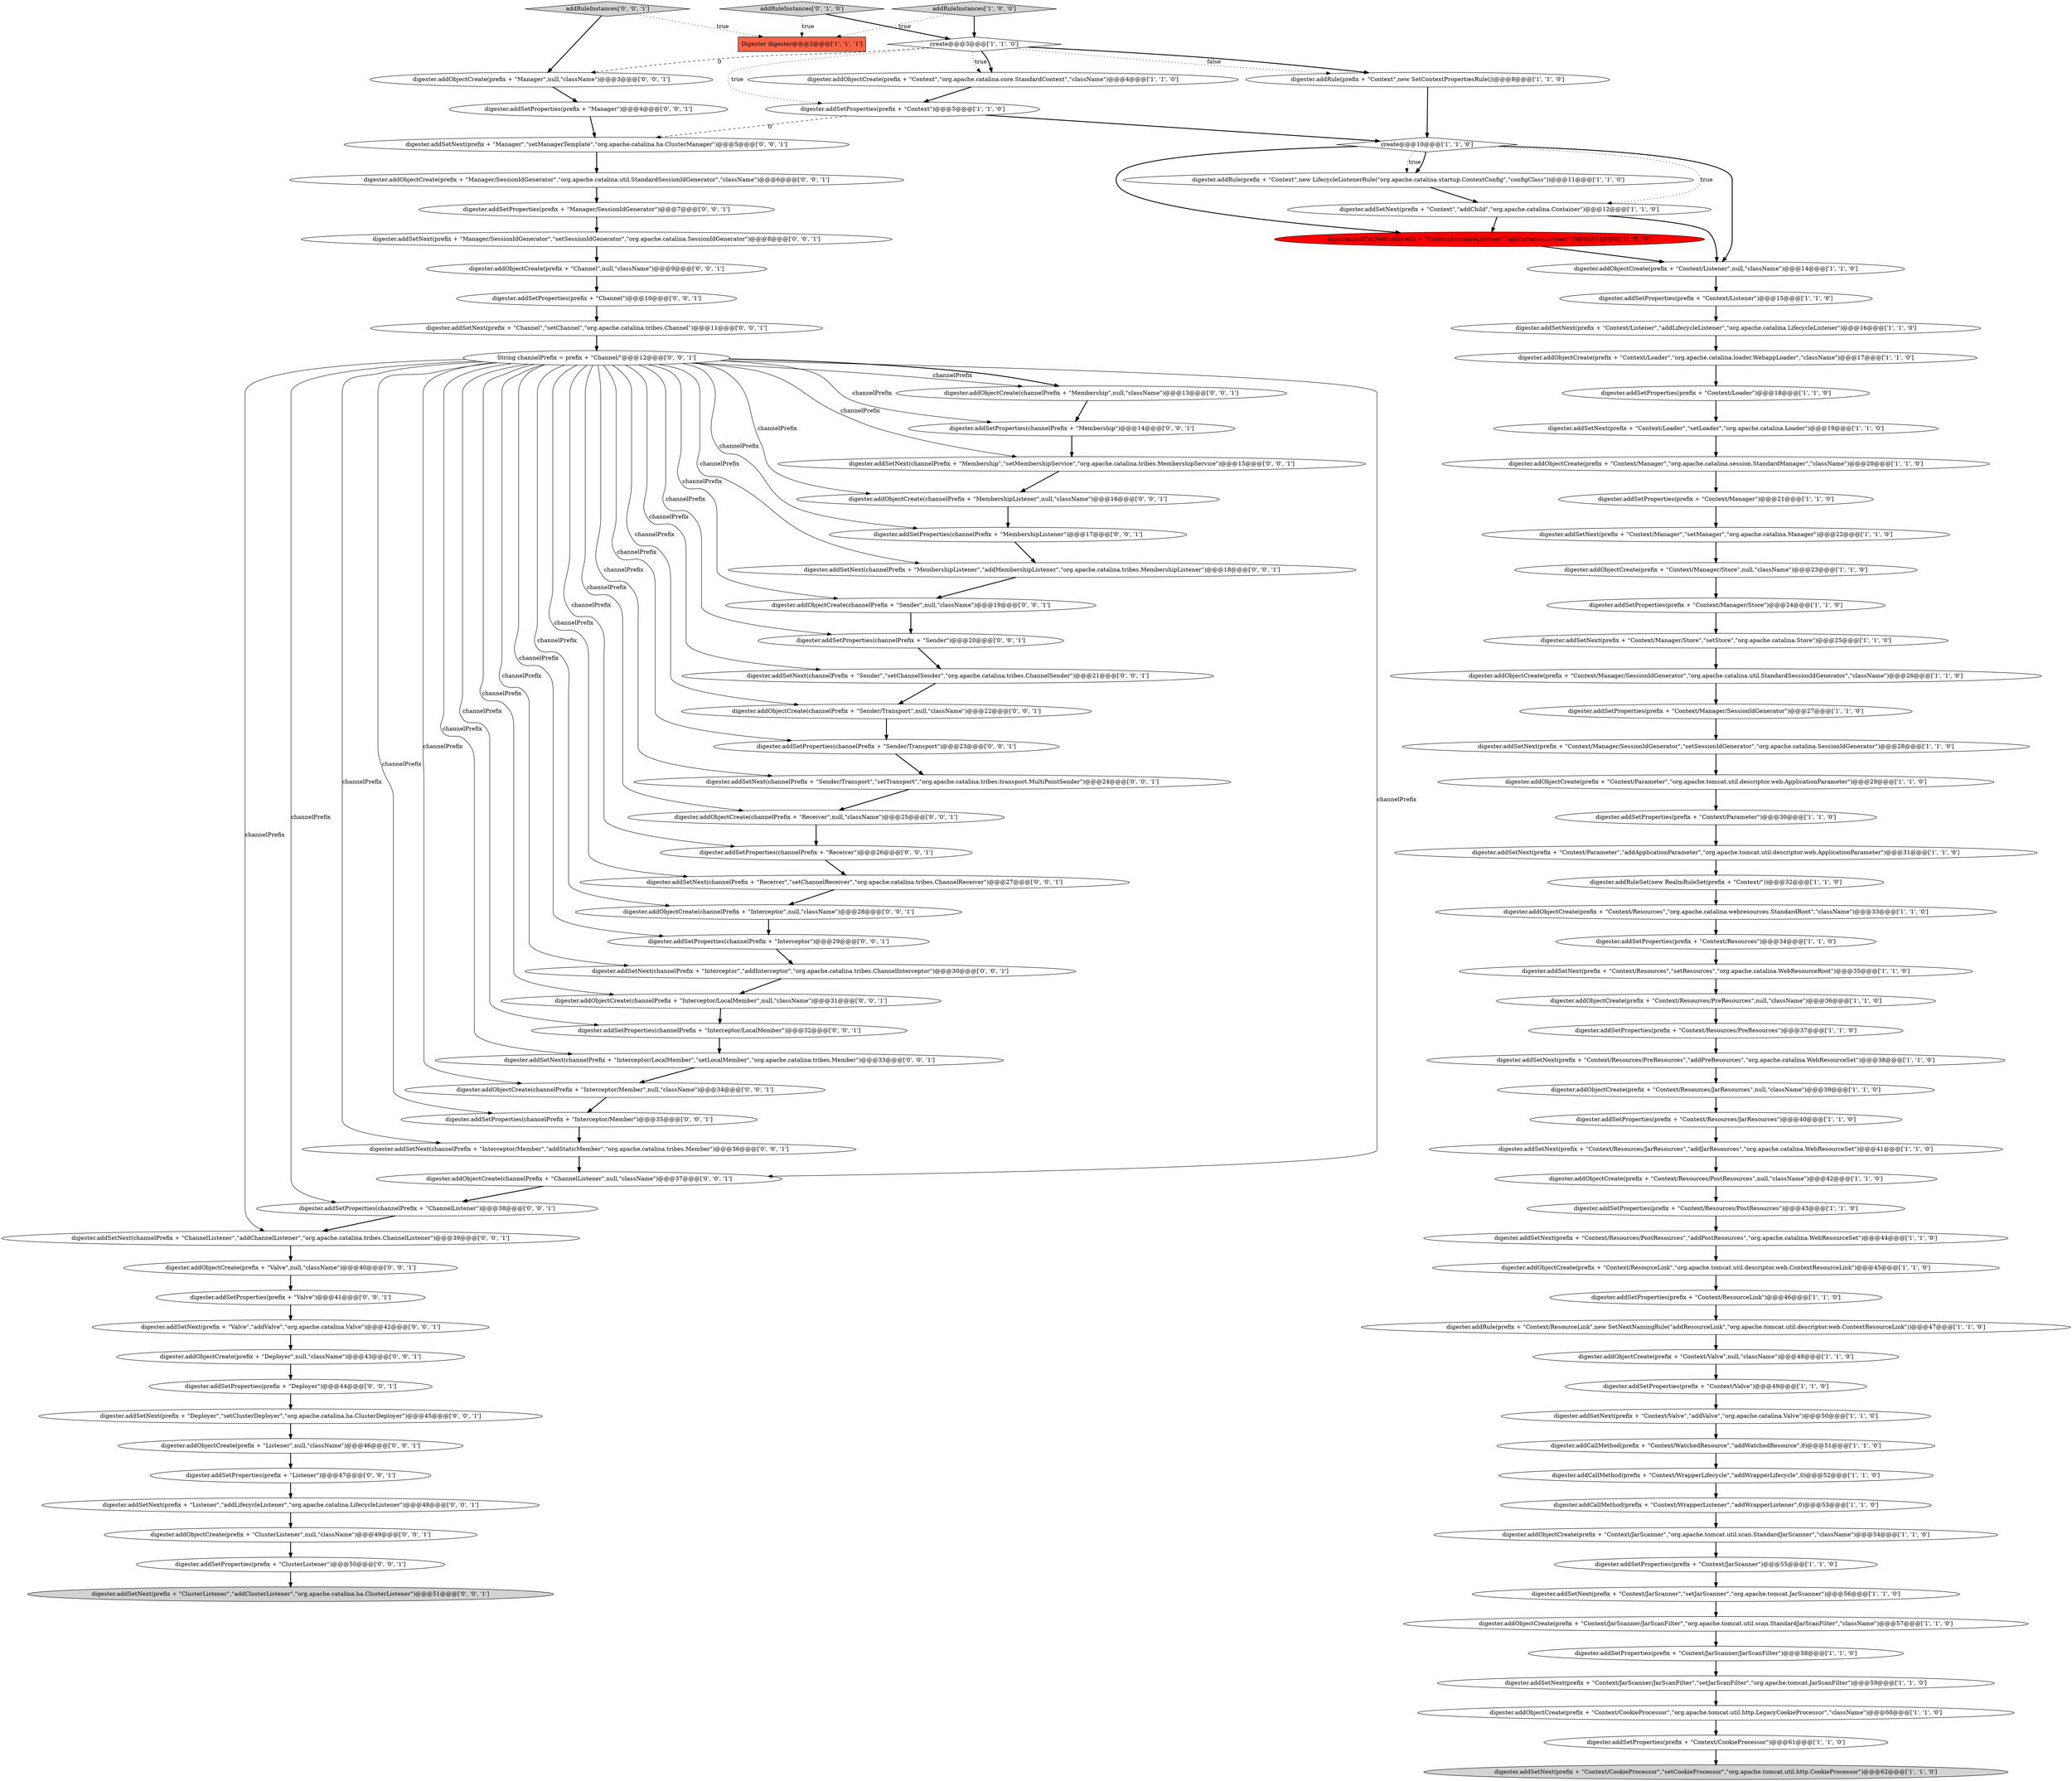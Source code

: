 digraph {
81 [style = filled, label = "String channelPrefix = prefix + \"Channel/\"@@@12@@@['0', '0', '1']", fillcolor = white, shape = ellipse image = "AAA0AAABBB3BBB"];
37 [style = filled, label = "digester.addSetNext(prefix + \"Context/Resources\",\"setResources\",\"org.apache.catalina.WebResourceRoot\")@@@35@@@['1', '1', '0']", fillcolor = white, shape = ellipse image = "AAA0AAABBB1BBB"];
57 [style = filled, label = "digester.addSetProperties(prefix + \"Context/Manager/Store\")@@@24@@@['1', '1', '0']", fillcolor = white, shape = ellipse image = "AAA0AAABBB1BBB"];
80 [style = filled, label = "addRuleInstances['0', '0', '1']", fillcolor = lightgray, shape = diamond image = "AAA0AAABBB3BBB"];
16 [style = filled, label = "digester.addSetProperties(prefix + \"Context/JarScanner\")@@@55@@@['1', '1', '0']", fillcolor = white, shape = ellipse image = "AAA0AAABBB1BBB"];
32 [style = filled, label = "digester.addRule(prefix + \"Context/ResourceLink\",new SetNextNamingRule(\"addResourceLink\",\"org.apache.tomcat.util.descriptor.web.ContextResourceLink\"))@@@47@@@['1', '1', '0']", fillcolor = white, shape = ellipse image = "AAA0AAABBB1BBB"];
64 [style = filled, label = "digester.addSetProperties(channelPrefix + \"Sender\")@@@20@@@['0', '0', '1']", fillcolor = white, shape = ellipse image = "AAA0AAABBB3BBB"];
72 [style = filled, label = "digester.addSetNext(channelPrefix + \"Interceptor/Member\",\"addStaticMember\",\"org.apache.catalina.tribes.Member\")@@@36@@@['0', '0', '1']", fillcolor = white, shape = ellipse image = "AAA0AAABBB3BBB"];
86 [style = filled, label = "digester.addSetNext(channelPrefix + \"Interceptor/LocalMember\",\"setLocalMember\",\"org.apache.catalina.tribes.Member\")@@@33@@@['0', '0', '1']", fillcolor = white, shape = ellipse image = "AAA0AAABBB3BBB"];
34 [style = filled, label = "digester.addSetProperties(prefix + \"Context/Loader\")@@@18@@@['1', '1', '0']", fillcolor = white, shape = ellipse image = "AAA0AAABBB1BBB"];
92 [style = filled, label = "digester.addObjectCreate(channelPrefix + \"Interceptor\",null,\"className\")@@@28@@@['0', '0', '1']", fillcolor = white, shape = ellipse image = "AAA0AAABBB3BBB"];
79 [style = filled, label = "digester.addSetProperties(prefix + \"Deployer\")@@@44@@@['0', '0', '1']", fillcolor = white, shape = ellipse image = "AAA0AAABBB3BBB"];
83 [style = filled, label = "digester.addObjectCreate(prefix + \"ClusterListener\",null,\"className\")@@@49@@@['0', '0', '1']", fillcolor = white, shape = ellipse image = "AAA0AAABBB3BBB"];
50 [style = filled, label = "digester.addSetProperties(prefix + \"Context/JarScanner/JarScanFilter\")@@@58@@@['1', '1', '0']", fillcolor = white, shape = ellipse image = "AAA0AAABBB1BBB"];
41 [style = filled, label = "digester.addObjectCreate(prefix + \"Context/Manager/SessionIdGenerator\",\"org.apache.catalina.util.StandardSessionIdGenerator\",\"className\")@@@26@@@['1', '1', '0']", fillcolor = white, shape = ellipse image = "AAA0AAABBB1BBB"];
69 [style = filled, label = "digester.addObjectCreate(channelPrefix + \"Interceptor/Member\",null,\"className\")@@@34@@@['0', '0', '1']", fillcolor = white, shape = ellipse image = "AAA0AAABBB3BBB"];
74 [style = filled, label = "digester.addObjectCreate(channelPrefix + \"ChannelListener\",null,\"className\")@@@37@@@['0', '0', '1']", fillcolor = white, shape = ellipse image = "AAA0AAABBB3BBB"];
24 [style = filled, label = "digester.addSetProperties(prefix + \"Context\")@@@5@@@['1', '1', '0']", fillcolor = white, shape = ellipse image = "AAA0AAABBB1BBB"];
49 [style = filled, label = "digester.addObjectCreate(prefix + \"Context/Resources/PreResources\",null,\"className\")@@@36@@@['1', '1', '0']", fillcolor = white, shape = ellipse image = "AAA0AAABBB1BBB"];
106 [style = filled, label = "digester.addObjectCreate(channelPrefix + \"Sender/Transport\",null,\"className\")@@@22@@@['0', '0', '1']", fillcolor = white, shape = ellipse image = "AAA0AAABBB3BBB"];
52 [style = filled, label = "digester.addCallMethod(prefix + \"Context/InstanceListener\",\"addInstanceListener\",0)@@@14@@@['1', '0', '0']", fillcolor = red, shape = ellipse image = "AAA1AAABBB1BBB"];
6 [style = filled, label = "create@@@10@@@['1', '1', '0']", fillcolor = white, shape = diamond image = "AAA0AAABBB1BBB"];
4 [style = filled, label = "digester.addSetNext(prefix + \"Context/CookieProcessor\",\"setCookieProcessor\",\"org.apache.tomcat.util.http.CookieProcessor\")@@@62@@@['1', '1', '0']", fillcolor = lightgray, shape = ellipse image = "AAA0AAABBB1BBB"];
28 [style = filled, label = "digester.addObjectCreate(prefix + \"Context/ResourceLink\",\"org.apache.tomcat.util.descriptor.web.ContextResourceLink\")@@@45@@@['1', '1', '0']", fillcolor = white, shape = ellipse image = "AAA0AAABBB1BBB"];
47 [style = filled, label = "digester.addSetNext(prefix + \"Context/Parameter\",\"addApplicationParameter\",\"org.apache.tomcat.util.descriptor.web.ApplicationParameter\")@@@31@@@['1', '1', '0']", fillcolor = white, shape = ellipse image = "AAA0AAABBB1BBB"];
84 [style = filled, label = "digester.addObjectCreate(prefix + \"Valve\",null,\"className\")@@@40@@@['0', '0', '1']", fillcolor = white, shape = ellipse image = "AAA0AAABBB3BBB"];
11 [style = filled, label = "digester.addObjectCreate(prefix + \"Context/Valve\",null,\"className\")@@@48@@@['1', '1', '0']", fillcolor = white, shape = ellipse image = "AAA0AAABBB1BBB"];
5 [style = filled, label = "digester.addObjectCreate(prefix + \"Context/Manager\",\"org.apache.catalina.session.StandardManager\",\"className\")@@@20@@@['1', '1', '0']", fillcolor = white, shape = ellipse image = "AAA0AAABBB1BBB"];
43 [style = filled, label = "digester.addSetNext(prefix + \"Context/Resources/PreResources\",\"addPreResources\",\"org.apache.catalina.WebResourceSet\")@@@38@@@['1', '1', '0']", fillcolor = white, shape = ellipse image = "AAA0AAABBB1BBB"];
96 [style = filled, label = "digester.addSetNext(channelPrefix + \"Interceptor\",\"addInterceptor\",\"org.apache.catalina.tribes.ChannelInterceptor\")@@@30@@@['0', '0', '1']", fillcolor = white, shape = ellipse image = "AAA0AAABBB3BBB"];
82 [style = filled, label = "digester.addSetProperties(prefix + \"Channel\")@@@10@@@['0', '0', '1']", fillcolor = white, shape = ellipse image = "AAA0AAABBB3BBB"];
51 [style = filled, label = "digester.addSetProperties(prefix + \"Context/Resources/PostResources\")@@@43@@@['1', '1', '0']", fillcolor = white, shape = ellipse image = "AAA0AAABBB1BBB"];
105 [style = filled, label = "digester.addSetProperties(channelPrefix + \"Sender/Transport\")@@@23@@@['0', '0', '1']", fillcolor = white, shape = ellipse image = "AAA0AAABBB3BBB"];
20 [style = filled, label = "digester.addCallMethod(prefix + \"Context/WatchedResource\",\"addWatchedResource\",0)@@@51@@@['1', '1', '0']", fillcolor = white, shape = ellipse image = "AAA0AAABBB1BBB"];
67 [style = filled, label = "digester.addSetNext(channelPrefix + \"Membership\",\"setMembershipService\",\"org.apache.catalina.tribes.MembershipService\")@@@15@@@['0', '0', '1']", fillcolor = white, shape = ellipse image = "AAA0AAABBB3BBB"];
19 [style = filled, label = "digester.addSetProperties(prefix + \"Context/Valve\")@@@49@@@['1', '1', '0']", fillcolor = white, shape = ellipse image = "AAA0AAABBB1BBB"];
8 [style = filled, label = "digester.addSetProperties(prefix + \"Context/Resources/JarResources\")@@@40@@@['1', '1', '0']", fillcolor = white, shape = ellipse image = "AAA0AAABBB1BBB"];
29 [style = filled, label = "digester.addSetNext(prefix + \"Context/Loader\",\"setLoader\",\"org.apache.catalina.Loader\")@@@19@@@['1', '1', '0']", fillcolor = white, shape = ellipse image = "AAA0AAABBB1BBB"];
33 [style = filled, label = "digester.addObjectCreate(prefix + \"Context/JarScanner/JarScanFilter\",\"org.apache.tomcat.util.scan.StandardJarScanFilter\",\"className\")@@@57@@@['1', '1', '0']", fillcolor = white, shape = ellipse image = "AAA0AAABBB1BBB"];
17 [style = filled, label = "digester.addCallMethod(prefix + \"Context/WrapperLifecycle\",\"addWrapperLifecycle\",0)@@@52@@@['1', '1', '0']", fillcolor = white, shape = ellipse image = "AAA0AAABBB1BBB"];
46 [style = filled, label = "digester.addObjectCreate(prefix + \"Context/JarScanner\",\"org.apache.tomcat.util.scan.StandardJarScanner\",\"className\")@@@54@@@['1', '1', '0']", fillcolor = white, shape = ellipse image = "AAA0AAABBB1BBB"];
108 [style = filled, label = "digester.addSetProperties(prefix + \"Valve\")@@@41@@@['0', '0', '1']", fillcolor = white, shape = ellipse image = "AAA0AAABBB3BBB"];
13 [style = filled, label = "digester.addObjectCreate(prefix + \"Context/Manager/Store\",null,\"className\")@@@23@@@['1', '1', '0']", fillcolor = white, shape = ellipse image = "AAA0AAABBB1BBB"];
71 [style = filled, label = "digester.addObjectCreate(prefix + \"Listener\",null,\"className\")@@@46@@@['0', '0', '1']", fillcolor = white, shape = ellipse image = "AAA0AAABBB3BBB"];
78 [style = filled, label = "digester.addObjectCreate(prefix + \"Manager/SessionIdGenerator\",\"org.apache.catalina.util.StandardSessionIdGenerator\",\"className\")@@@6@@@['0', '0', '1']", fillcolor = white, shape = ellipse image = "AAA0AAABBB3BBB"];
63 [style = filled, label = "digester.addObjectCreate(channelPrefix + \"Membership\",null,\"className\")@@@13@@@['0', '0', '1']", fillcolor = white, shape = ellipse image = "AAA0AAABBB3BBB"];
53 [style = filled, label = "digester.addSetProperties(prefix + \"Context/Resources/PreResources\")@@@37@@@['1', '1', '0']", fillcolor = white, shape = ellipse image = "AAA0AAABBB1BBB"];
65 [style = filled, label = "digester.addSetNext(channelPrefix + \"Sender/Transport\",\"setTransport\",\"org.apache.catalina.tribes.transport.MultiPointSender\")@@@24@@@['0', '0', '1']", fillcolor = white, shape = ellipse image = "AAA0AAABBB3BBB"];
93 [style = filled, label = "digester.addSetProperties(channelPrefix + \"Interceptor\")@@@29@@@['0', '0', '1']", fillcolor = white, shape = ellipse image = "AAA0AAABBB3BBB"];
21 [style = filled, label = "digester.addObjectCreate(prefix + \"Context/Parameter\",\"org.apache.tomcat.util.descriptor.web.ApplicationParameter\")@@@29@@@['1', '1', '0']", fillcolor = white, shape = ellipse image = "AAA0AAABBB1BBB"];
38 [style = filled, label = "digester.addRule(prefix + \"Context\",new SetContextPropertiesRule())@@@8@@@['1', '1', '0']", fillcolor = white, shape = ellipse image = "AAA0AAABBB1BBB"];
70 [style = filled, label = "digester.addSetNext(prefix + \"Valve\",\"addValve\",\"org.apache.catalina.Valve\")@@@42@@@['0', '0', '1']", fillcolor = white, shape = ellipse image = "AAA0AAABBB3BBB"];
90 [style = filled, label = "digester.addSetNext(prefix + \"Manager\",\"setManagerTemplate\",\"org.apache.catalina.ha.ClusterManager\")@@@5@@@['0', '0', '1']", fillcolor = white, shape = ellipse image = "AAA0AAABBB3BBB"];
101 [style = filled, label = "digester.addSetNext(prefix + \"ClusterListener\",\"addClusterListener\",\"org.apache.catalina.ha.ClusterListener\")@@@51@@@['0', '0', '1']", fillcolor = lightgray, shape = ellipse image = "AAA0AAABBB3BBB"];
14 [style = filled, label = "digester.addSetNext(prefix + \"Context\",\"addChild\",\"org.apache.catalina.Container\")@@@12@@@['1', '1', '0']", fillcolor = white, shape = ellipse image = "AAA0AAABBB1BBB"];
48 [style = filled, label = "digester.addSetNext(prefix + \"Context/JarScanner\",\"setJarScanner\",\"org.apache.tomcat.JarScanner\")@@@56@@@['1', '1', '0']", fillcolor = white, shape = ellipse image = "AAA0AAABBB1BBB"];
98 [style = filled, label = "digester.addSetProperties(prefix + \"Listener\")@@@47@@@['0', '0', '1']", fillcolor = white, shape = ellipse image = "AAA0AAABBB3BBB"];
102 [style = filled, label = "digester.addObjectCreate(channelPrefix + \"Receiver\",null,\"className\")@@@25@@@['0', '0', '1']", fillcolor = white, shape = ellipse image = "AAA0AAABBB3BBB"];
91 [style = filled, label = "digester.addSetNext(channelPrefix + \"ChannelListener\",\"addChannelListener\",\"org.apache.catalina.tribes.ChannelListener\")@@@39@@@['0', '0', '1']", fillcolor = white, shape = ellipse image = "AAA0AAABBB3BBB"];
35 [style = filled, label = "digester.addSetProperties(prefix + \"Context/Resources\")@@@34@@@['1', '1', '0']", fillcolor = white, shape = ellipse image = "AAA0AAABBB1BBB"];
1 [style = filled, label = "digester.addObjectCreate(prefix + \"Context/Resources\",\"org.apache.catalina.webresources.StandardRoot\",\"className\")@@@33@@@['1', '1', '0']", fillcolor = white, shape = ellipse image = "AAA0AAABBB1BBB"];
18 [style = filled, label = "digester.addSetProperties(prefix + \"Context/Listener\")@@@15@@@['1', '1', '0']", fillcolor = white, shape = ellipse image = "AAA0AAABBB1BBB"];
10 [style = filled, label = "digester.addSetProperties(prefix + \"Context/Manager/SessionIdGenerator\")@@@27@@@['1', '1', '0']", fillcolor = white, shape = ellipse image = "AAA0AAABBB1BBB"];
7 [style = filled, label = "digester.addSetProperties(prefix + \"Context/Parameter\")@@@30@@@['1', '1', '0']", fillcolor = white, shape = ellipse image = "AAA0AAABBB1BBB"];
9 [style = filled, label = "digester.addSetNext(prefix + \"Context/Resources/PostResources\",\"addPostResources\",\"org.apache.catalina.WebResourceSet\")@@@44@@@['1', '1', '0']", fillcolor = white, shape = ellipse image = "AAA0AAABBB1BBB"];
73 [style = filled, label = "digester.addObjectCreate(prefix + \"Manager\",null,\"className\")@@@3@@@['0', '0', '1']", fillcolor = white, shape = ellipse image = "AAA0AAABBB3BBB"];
42 [style = filled, label = "digester.addRule(prefix + \"Context\",new LifecycleListenerRule(\"org.apache.catalina.startup.ContextConfig\",\"configClass\"))@@@11@@@['1', '1', '0']", fillcolor = white, shape = ellipse image = "AAA0AAABBB1BBB"];
100 [style = filled, label = "digester.addSetNext(prefix + \"Manager/SessionIdGenerator\",\"setSessionIdGenerator\",\"org.apache.catalina.SessionIdGenerator\")@@@8@@@['0', '0', '1']", fillcolor = white, shape = ellipse image = "AAA0AAABBB3BBB"];
23 [style = filled, label = "digester.addSetNext(prefix + \"Context/Manager/Store\",\"setStore\",\"org.apache.catalina.Store\")@@@25@@@['1', '1', '0']", fillcolor = white, shape = ellipse image = "AAA0AAABBB1BBB"];
89 [style = filled, label = "digester.addSetProperties(channelPrefix + \"Membership\")@@@14@@@['0', '0', '1']", fillcolor = white, shape = ellipse image = "AAA0AAABBB3BBB"];
12 [style = filled, label = "digester.addObjectCreate(prefix + \"Context\",\"org.apache.catalina.core.StandardContext\",\"className\")@@@4@@@['1', '1', '0']", fillcolor = white, shape = ellipse image = "AAA0AAABBB1BBB"];
30 [style = filled, label = "digester.addCallMethod(prefix + \"Context/WrapperListener\",\"addWrapperListener\",0)@@@53@@@['1', '1', '0']", fillcolor = white, shape = ellipse image = "AAA0AAABBB1BBB"];
62 [style = filled, label = "digester.addSetProperties(channelPrefix + \"MembershipListener\")@@@17@@@['0', '0', '1']", fillcolor = white, shape = ellipse image = "AAA0AAABBB3BBB"];
39 [style = filled, label = "digester.addSetNext(prefix + \"Context/Manager/SessionIdGenerator\",\"setSessionIdGenerator\",\"org.apache.catalina.SessionIdGenerator\")@@@28@@@['1', '1', '0']", fillcolor = white, shape = ellipse image = "AAA0AAABBB1BBB"];
22 [style = filled, label = "digester.addSetProperties(prefix + \"Context/ResourceLink\")@@@46@@@['1', '1', '0']", fillcolor = white, shape = ellipse image = "AAA0AAABBB1BBB"];
61 [style = filled, label = "digester.addSetProperties(channelPrefix + \"Interceptor/LocalMember\")@@@32@@@['0', '0', '1']", fillcolor = white, shape = ellipse image = "AAA0AAABBB3BBB"];
99 [style = filled, label = "digester.addSetNext(channelPrefix + \"Sender\",\"setChannelSender\",\"org.apache.catalina.tribes.ChannelSender\")@@@21@@@['0', '0', '1']", fillcolor = white, shape = ellipse image = "AAA0AAABBB3BBB"];
109 [style = filled, label = "digester.addObjectCreate(channelPrefix + \"MembershipListener\",null,\"className\")@@@16@@@['0', '0', '1']", fillcolor = white, shape = ellipse image = "AAA0AAABBB3BBB"];
44 [style = filled, label = "create@@@3@@@['1', '1', '0']", fillcolor = white, shape = diamond image = "AAA0AAABBB1BBB"];
60 [style = filled, label = "digester.addObjectCreate(channelPrefix + \"Sender\",null,\"className\")@@@19@@@['0', '0', '1']", fillcolor = white, shape = ellipse image = "AAA0AAABBB3BBB"];
85 [style = filled, label = "digester.addObjectCreate(prefix + \"Deployer\",null,\"className\")@@@43@@@['0', '0', '1']", fillcolor = white, shape = ellipse image = "AAA0AAABBB3BBB"];
68 [style = filled, label = "digester.addSetProperties(prefix + \"Manager\")@@@4@@@['0', '0', '1']", fillcolor = white, shape = ellipse image = "AAA0AAABBB3BBB"];
36 [style = filled, label = "digester.addObjectCreate(prefix + \"Context/Resources/PostResources\",null,\"className\")@@@42@@@['1', '1', '0']", fillcolor = white, shape = ellipse image = "AAA0AAABBB1BBB"];
31 [style = filled, label = "digester.addSetNext(prefix + \"Context/Resources/JarResources\",\"addJarResources\",\"org.apache.catalina.WebResourceSet\")@@@41@@@['1', '1', '0']", fillcolor = white, shape = ellipse image = "AAA0AAABBB1BBB"];
27 [style = filled, label = "addRuleInstances['1', '0', '0']", fillcolor = lightgray, shape = diamond image = "AAA0AAABBB1BBB"];
45 [style = filled, label = "digester.addObjectCreate(prefix + \"Context/Resources/JarResources\",null,\"className\")@@@39@@@['1', '1', '0']", fillcolor = white, shape = ellipse image = "AAA0AAABBB1BBB"];
0 [style = filled, label = "digester.addSetNext(prefix + \"Context/Listener\",\"addLifecycleListener\",\"org.apache.catalina.LifecycleListener\")@@@16@@@['1', '1', '0']", fillcolor = white, shape = ellipse image = "AAA0AAABBB1BBB"];
94 [style = filled, label = "digester.addSetProperties(channelPrefix + \"ChannelListener\")@@@38@@@['0', '0', '1']", fillcolor = white, shape = ellipse image = "AAA0AAABBB3BBB"];
75 [style = filled, label = "digester.addSetNext(prefix + \"Listener\",\"addLifecycleListener\",\"org.apache.catalina.LifecycleListener\")@@@48@@@['0', '0', '1']", fillcolor = white, shape = ellipse image = "AAA0AAABBB3BBB"];
15 [style = filled, label = "digester.addRuleSet(new RealmRuleSet(prefix + \"Context/\"))@@@32@@@['1', '1', '0']", fillcolor = white, shape = ellipse image = "AAA0AAABBB1BBB"];
103 [style = filled, label = "digester.addSetProperties(prefix + \"Manager/SessionIdGenerator\")@@@7@@@['0', '0', '1']", fillcolor = white, shape = ellipse image = "AAA0AAABBB3BBB"];
54 [style = filled, label = "digester.addObjectCreate(prefix + \"Context/Listener\",null,\"className\")@@@14@@@['1', '1', '0']", fillcolor = white, shape = ellipse image = "AAA0AAABBB1BBB"];
25 [style = filled, label = "digester.addSetProperties(prefix + \"Context/Manager\")@@@21@@@['1', '1', '0']", fillcolor = white, shape = ellipse image = "AAA0AAABBB1BBB"];
26 [style = filled, label = "digester.addObjectCreate(prefix + \"Context/CookieProcessor\",\"org.apache.tomcat.util.http.LegacyCookieProcessor\",\"className\")@@@60@@@['1', '1', '0']", fillcolor = white, shape = ellipse image = "AAA0AAABBB1BBB"];
88 [style = filled, label = "digester.addSetNext(channelPrefix + \"MembershipListener\",\"addMembershipListener\",\"org.apache.catalina.tribes.MembershipListener\")@@@18@@@['0', '0', '1']", fillcolor = white, shape = ellipse image = "AAA0AAABBB3BBB"];
55 [style = filled, label = "digester.addSetNext(prefix + \"Context/JarScanner/JarScanFilter\",\"setJarScanFilter\",\"org.apache.tomcat.JarScanFilter\")@@@59@@@['1', '1', '0']", fillcolor = white, shape = ellipse image = "AAA0AAABBB1BBB"];
58 [style = filled, label = "digester.addObjectCreate(prefix + \"Context/Loader\",\"org.apache.catalina.loader.WebappLoader\",\"className\")@@@17@@@['1', '1', '0']", fillcolor = white, shape = ellipse image = "AAA0AAABBB1BBB"];
56 [style = filled, label = "Digester digester@@@2@@@['1', '1', '1']", fillcolor = tomato, shape = box image = "AAA0AAABBB1BBB"];
2 [style = filled, label = "digester.addSetNext(prefix + \"Context/Valve\",\"addValve\",\"org.apache.catalina.Valve\")@@@50@@@['1', '1', '0']", fillcolor = white, shape = ellipse image = "AAA0AAABBB1BBB"];
107 [style = filled, label = "digester.addSetNext(channelPrefix + \"Receiver\",\"setChannelReceiver\",\"org.apache.catalina.tribes.ChannelReceiver\")@@@27@@@['0', '0', '1']", fillcolor = white, shape = ellipse image = "AAA0AAABBB3BBB"];
3 [style = filled, label = "digester.addSetProperties(prefix + \"Context/CookieProcessor\")@@@61@@@['1', '1', '0']", fillcolor = white, shape = ellipse image = "AAA0AAABBB1BBB"];
59 [style = filled, label = "addRuleInstances['0', '1', '0']", fillcolor = lightgray, shape = diamond image = "AAA0AAABBB2BBB"];
95 [style = filled, label = "digester.addSetNext(prefix + \"Deployer\",\"setClusterDeployer\",\"org.apache.catalina.ha.ClusterDeployer\")@@@45@@@['0', '0', '1']", fillcolor = white, shape = ellipse image = "AAA0AAABBB3BBB"];
87 [style = filled, label = "digester.addSetProperties(prefix + \"ClusterListener\")@@@50@@@['0', '0', '1']", fillcolor = white, shape = ellipse image = "AAA0AAABBB3BBB"];
66 [style = filled, label = "digester.addSetProperties(channelPrefix + \"Receiver\")@@@26@@@['0', '0', '1']", fillcolor = white, shape = ellipse image = "AAA0AAABBB3BBB"];
76 [style = filled, label = "digester.addObjectCreate(channelPrefix + \"Interceptor/LocalMember\",null,\"className\")@@@31@@@['0', '0', '1']", fillcolor = white, shape = ellipse image = "AAA0AAABBB3BBB"];
40 [style = filled, label = "digester.addSetNext(prefix + \"Context/Manager\",\"setManager\",\"org.apache.catalina.Manager\")@@@22@@@['1', '1', '0']", fillcolor = white, shape = ellipse image = "AAA0AAABBB1BBB"];
77 [style = filled, label = "digester.addSetNext(prefix + \"Channel\",\"setChannel\",\"org.apache.catalina.tribes.Channel\")@@@11@@@['0', '0', '1']", fillcolor = white, shape = ellipse image = "AAA0AAABBB3BBB"];
104 [style = filled, label = "digester.addObjectCreate(prefix + \"Channel\",null,\"className\")@@@9@@@['0', '0', '1']", fillcolor = white, shape = ellipse image = "AAA0AAABBB3BBB"];
97 [style = filled, label = "digester.addSetProperties(channelPrefix + \"Interceptor/Member\")@@@35@@@['0', '0', '1']", fillcolor = white, shape = ellipse image = "AAA0AAABBB3BBB"];
75->83 [style = bold, label=""];
29->5 [style = bold, label=""];
81->91 [style = solid, label="channelPrefix"];
37->49 [style = bold, label=""];
81->88 [style = solid, label="channelPrefix"];
27->44 [style = bold, label=""];
66->107 [style = bold, label=""];
81->107 [style = solid, label="channelPrefix"];
81->76 [style = solid, label="channelPrefix"];
76->61 [style = bold, label=""];
81->109 [style = solid, label="channelPrefix"];
86->69 [style = bold, label=""];
44->24 [style = dotted, label="true"];
40->13 [style = bold, label=""];
44->12 [style = dotted, label="true"];
3->4 [style = bold, label=""];
81->96 [style = solid, label="channelPrefix"];
81->69 [style = solid, label="channelPrefix"];
65->102 [style = bold, label=""];
81->62 [style = solid, label="channelPrefix"];
99->106 [style = bold, label=""];
10->39 [style = bold, label=""];
35->37 [style = bold, label=""];
30->46 [style = bold, label=""];
50->55 [style = bold, label=""];
105->65 [style = bold, label=""];
81->93 [style = solid, label="channelPrefix"];
81->65 [style = solid, label="channelPrefix"];
96->76 [style = bold, label=""];
79->95 [style = bold, label=""];
44->73 [style = dashed, label="0"];
81->86 [style = solid, label="channelPrefix"];
32->11 [style = bold, label=""];
18->0 [style = bold, label=""];
25->40 [style = bold, label=""];
93->96 [style = bold, label=""];
2->20 [style = bold, label=""];
108->70 [style = bold, label=""];
81->61 [style = solid, label="channelPrefix"];
0->58 [style = bold, label=""];
6->54 [style = bold, label=""];
60->64 [style = bold, label=""];
104->82 [style = bold, label=""];
85->79 [style = bold, label=""];
22->32 [style = bold, label=""];
1->35 [style = bold, label=""];
55->26 [style = bold, label=""];
87->101 [style = bold, label=""];
19->2 [style = bold, label=""];
44->12 [style = bold, label=""];
33->50 [style = bold, label=""];
44->38 [style = bold, label=""];
5->25 [style = bold, label=""];
43->45 [style = bold, label=""];
38->6 [style = bold, label=""];
94->91 [style = bold, label=""];
13->57 [style = bold, label=""];
81->74 [style = solid, label="channelPrefix"];
57->23 [style = bold, label=""];
6->14 [style = dotted, label="true"];
77->81 [style = bold, label=""];
69->97 [style = bold, label=""];
103->100 [style = bold, label=""];
63->89 [style = bold, label=""];
48->33 [style = bold, label=""];
14->52 [style = bold, label=""];
21->7 [style = bold, label=""];
81->106 [style = solid, label="channelPrefix"];
58->34 [style = bold, label=""];
81->105 [style = solid, label="channelPrefix"];
6->42 [style = dotted, label="true"];
70->85 [style = bold, label=""];
81->60 [style = solid, label="channelPrefix"];
59->44 [style = bold, label=""];
81->99 [style = solid, label="channelPrefix"];
53->43 [style = bold, label=""];
92->93 [style = bold, label=""];
81->64 [style = solid, label="channelPrefix"];
52->54 [style = bold, label=""];
71->98 [style = bold, label=""];
90->78 [style = bold, label=""];
81->89 [style = solid, label="channelPrefix"];
34->29 [style = bold, label=""];
106->105 [style = bold, label=""];
36->51 [style = bold, label=""];
81->92 [style = solid, label="channelPrefix"];
46->16 [style = bold, label=""];
81->102 [style = solid, label="channelPrefix"];
8->31 [style = bold, label=""];
26->3 [style = bold, label=""];
82->77 [style = bold, label=""];
78->103 [style = bold, label=""];
51->9 [style = bold, label=""];
95->71 [style = bold, label=""];
6->42 [style = bold, label=""];
100->104 [style = bold, label=""];
31->36 [style = bold, label=""];
84->108 [style = bold, label=""];
12->24 [style = bold, label=""];
23->41 [style = bold, label=""];
41->10 [style = bold, label=""];
107->92 [style = bold, label=""];
27->56 [style = dotted, label="true"];
42->14 [style = bold, label=""];
98->75 [style = bold, label=""];
88->60 [style = bold, label=""];
9->28 [style = bold, label=""];
39->21 [style = bold, label=""];
74->94 [style = bold, label=""];
45->8 [style = bold, label=""];
16->48 [style = bold, label=""];
81->66 [style = solid, label="channelPrefix"];
81->94 [style = solid, label="channelPrefix"];
24->90 [style = dashed, label="0"];
109->62 [style = bold, label=""];
91->84 [style = bold, label=""];
81->63 [style = solid, label="channelPrefix"];
28->22 [style = bold, label=""];
15->1 [style = bold, label=""];
81->72 [style = solid, label="channelPrefix"];
20->17 [style = bold, label=""];
72->74 [style = bold, label=""];
47->15 [style = bold, label=""];
89->67 [style = bold, label=""];
7->47 [style = bold, label=""];
61->86 [style = bold, label=""];
102->66 [style = bold, label=""];
68->90 [style = bold, label=""];
62->88 [style = bold, label=""];
17->30 [style = bold, label=""];
64->99 [style = bold, label=""];
11->19 [style = bold, label=""];
80->73 [style = bold, label=""];
97->72 [style = bold, label=""];
81->97 [style = solid, label="channelPrefix"];
6->52 [style = bold, label=""];
80->56 [style = dotted, label="true"];
67->109 [style = bold, label=""];
81->63 [style = bold, label=""];
81->67 [style = solid, label="channelPrefix"];
49->53 [style = bold, label=""];
14->54 [style = bold, label=""];
54->18 [style = bold, label=""];
59->56 [style = dotted, label="true"];
73->68 [style = bold, label=""];
24->6 [style = bold, label=""];
44->38 [style = dotted, label="false"];
83->87 [style = bold, label=""];
}

